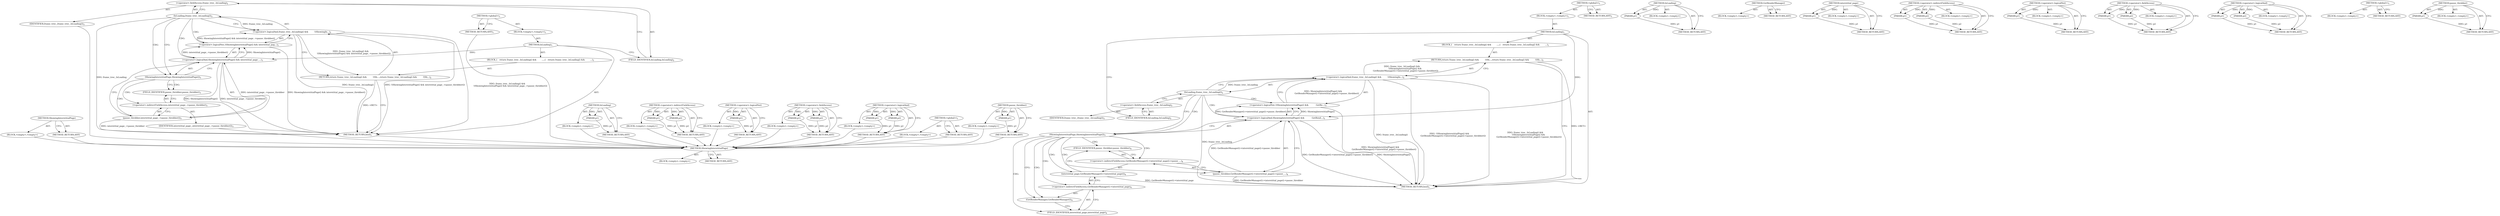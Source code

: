 digraph "pause_throbber" {
vulnerable_61 [label=<(METHOD,ShowingInterstitialPage)>];
vulnerable_62 [label=<(BLOCK,&lt;empty&gt;,&lt;empty&gt;)>];
vulnerable_63 [label=<(METHOD_RETURN,ANY)>];
vulnerable_6 [label=<(METHOD,&lt;global&gt;)<SUB>1</SUB>>];
vulnerable_7 [label=<(BLOCK,&lt;empty&gt;,&lt;empty&gt;)<SUB>1</SUB>>];
vulnerable_8 [label=<(METHOD,IsLoading)<SUB>1</SUB>>];
vulnerable_9 [label=<(BLOCK,{
   return frame_tree_.IsLoading() &amp;&amp;
        ...,{
   return frame_tree_.IsLoading() &amp;&amp;
        ...)<SUB>1</SUB>>];
vulnerable_10 [label=<(RETURN,return frame_tree_.IsLoading() &amp;&amp;
         !(Sh...,return frame_tree_.IsLoading() &amp;&amp;
         !(Sh...)<SUB>2</SUB>>];
vulnerable_11 [label=<(&lt;operator&gt;.logicalAnd,frame_tree_.IsLoading() &amp;&amp;
         !(ShowingIn...)<SUB>2</SUB>>];
vulnerable_12 [label=<(IsLoading,frame_tree_.IsLoading())<SUB>2</SUB>>];
vulnerable_13 [label=<(&lt;operator&gt;.fieldAccess,frame_tree_.IsLoading)<SUB>2</SUB>>];
vulnerable_14 [label=<(IDENTIFIER,frame_tree_,frame_tree_.IsLoading())<SUB>2</SUB>>];
vulnerable_15 [label=<(FIELD_IDENTIFIER,IsLoading,IsLoading)<SUB>2</SUB>>];
vulnerable_16 [label=<(&lt;operator&gt;.logicalNot,!(ShowingInterstitialPage() &amp;&amp;
           GetRe...)<SUB>3</SUB>>];
vulnerable_17 [label=<(&lt;operator&gt;.logicalAnd,ShowingInterstitialPage() &amp;&amp;
           GetRend...)<SUB>3</SUB>>];
vulnerable_18 [label=<(ShowingInterstitialPage,ShowingInterstitialPage())<SUB>3</SUB>>];
vulnerable_19 [label=<(pause_throbber,GetRenderManager()-&gt;interstitial_page()-&gt;pause_...)<SUB>4</SUB>>];
vulnerable_20 [label=<(&lt;operator&gt;.indirectFieldAccess,GetRenderManager()-&gt;interstitial_page()-&gt;pause_...)<SUB>4</SUB>>];
vulnerable_21 [label=<(interstitial_page,GetRenderManager()-&gt;interstitial_page())<SUB>4</SUB>>];
vulnerable_22 [label=<(&lt;operator&gt;.indirectFieldAccess,GetRenderManager()-&gt;interstitial_page)<SUB>4</SUB>>];
vulnerable_23 [label=<(GetRenderManager,GetRenderManager())<SUB>4</SUB>>];
vulnerable_24 [label=<(FIELD_IDENTIFIER,interstitial_page,interstitial_page)<SUB>4</SUB>>];
vulnerable_25 [label=<(FIELD_IDENTIFIER,pause_throbber,pause_throbber)<SUB>4</SUB>>];
vulnerable_26 [label=<(METHOD_RETURN,bool)<SUB>1</SUB>>];
vulnerable_28 [label=<(METHOD_RETURN,ANY)<SUB>1</SUB>>];
vulnerable_48 [label=<(METHOD,IsLoading)>];
vulnerable_49 [label=<(PARAM,p1)>];
vulnerable_50 [label=<(BLOCK,&lt;empty&gt;,&lt;empty&gt;)>];
vulnerable_51 [label=<(METHOD_RETURN,ANY)>];
vulnerable_77 [label=<(METHOD,GetRenderManager)>];
vulnerable_78 [label=<(BLOCK,&lt;empty&gt;,&lt;empty&gt;)>];
vulnerable_79 [label=<(METHOD_RETURN,ANY)>];
vulnerable_73 [label=<(METHOD,interstitial_page)>];
vulnerable_74 [label=<(PARAM,p1)>];
vulnerable_75 [label=<(BLOCK,&lt;empty&gt;,&lt;empty&gt;)>];
vulnerable_76 [label=<(METHOD_RETURN,ANY)>];
vulnerable_68 [label=<(METHOD,&lt;operator&gt;.indirectFieldAccess)>];
vulnerable_69 [label=<(PARAM,p1)>];
vulnerable_70 [label=<(PARAM,p2)>];
vulnerable_71 [label=<(BLOCK,&lt;empty&gt;,&lt;empty&gt;)>];
vulnerable_72 [label=<(METHOD_RETURN,ANY)>];
vulnerable_57 [label=<(METHOD,&lt;operator&gt;.logicalNot)>];
vulnerable_58 [label=<(PARAM,p1)>];
vulnerable_59 [label=<(BLOCK,&lt;empty&gt;,&lt;empty&gt;)>];
vulnerable_60 [label=<(METHOD_RETURN,ANY)>];
vulnerable_52 [label=<(METHOD,&lt;operator&gt;.fieldAccess)>];
vulnerable_53 [label=<(PARAM,p1)>];
vulnerable_54 [label=<(PARAM,p2)>];
vulnerable_55 [label=<(BLOCK,&lt;empty&gt;,&lt;empty&gt;)>];
vulnerable_56 [label=<(METHOD_RETURN,ANY)>];
vulnerable_43 [label=<(METHOD,&lt;operator&gt;.logicalAnd)>];
vulnerable_44 [label=<(PARAM,p1)>];
vulnerable_45 [label=<(PARAM,p2)>];
vulnerable_46 [label=<(BLOCK,&lt;empty&gt;,&lt;empty&gt;)>];
vulnerable_47 [label=<(METHOD_RETURN,ANY)>];
vulnerable_37 [label=<(METHOD,&lt;global&gt;)<SUB>1</SUB>>];
vulnerable_38 [label=<(BLOCK,&lt;empty&gt;,&lt;empty&gt;)>];
vulnerable_39 [label=<(METHOD_RETURN,ANY)>];
vulnerable_64 [label=<(METHOD,pause_throbber)>];
vulnerable_65 [label=<(PARAM,p1)>];
vulnerable_66 [label=<(BLOCK,&lt;empty&gt;,&lt;empty&gt;)>];
vulnerable_67 [label=<(METHOD_RETURN,ANY)>];
fixed_58 [label=<(METHOD,ShowingInterstitialPage)>];
fixed_59 [label=<(BLOCK,&lt;empty&gt;,&lt;empty&gt;)>];
fixed_60 [label=<(METHOD_RETURN,ANY)>];
fixed_6 [label=<(METHOD,&lt;global&gt;)<SUB>1</SUB>>];
fixed_7 [label=<(BLOCK,&lt;empty&gt;,&lt;empty&gt;)<SUB>1</SUB>>];
fixed_8 [label=<(METHOD,IsLoading)<SUB>1</SUB>>];
fixed_9 [label=<(BLOCK,{
   return frame_tree_.IsLoading() &amp;&amp;
        ...,{
   return frame_tree_.IsLoading() &amp;&amp;
        ...)<SUB>1</SUB>>];
fixed_10 [label=<(RETURN,return frame_tree_.IsLoading() &amp;&amp;
         !(Sh...,return frame_tree_.IsLoading() &amp;&amp;
         !(Sh...)<SUB>2</SUB>>];
fixed_11 [label=<(&lt;operator&gt;.logicalAnd,frame_tree_.IsLoading() &amp;&amp;
         !(ShowingIn...)<SUB>2</SUB>>];
fixed_12 [label=<(IsLoading,frame_tree_.IsLoading())<SUB>2</SUB>>];
fixed_13 [label=<(&lt;operator&gt;.fieldAccess,frame_tree_.IsLoading)<SUB>2</SUB>>];
fixed_14 [label=<(IDENTIFIER,frame_tree_,frame_tree_.IsLoading())<SUB>2</SUB>>];
fixed_15 [label=<(FIELD_IDENTIFIER,IsLoading,IsLoading)<SUB>2</SUB>>];
fixed_16 [label=<(&lt;operator&gt;.logicalNot,!(ShowingInterstitialPage() &amp;&amp; interstitial_pag...)<SUB>3</SUB>>];
fixed_17 [label=<(&lt;operator&gt;.logicalAnd,ShowingInterstitialPage() &amp;&amp; interstitial_page_...)<SUB>3</SUB>>];
fixed_18 [label=<(ShowingInterstitialPage,ShowingInterstitialPage())<SUB>3</SUB>>];
fixed_19 [label=<(pause_throbber,interstitial_page_-&gt;pause_throbber())<SUB>3</SUB>>];
fixed_20 [label=<(&lt;operator&gt;.indirectFieldAccess,interstitial_page_-&gt;pause_throbber)<SUB>3</SUB>>];
fixed_21 [label=<(IDENTIFIER,interstitial_page_,interstitial_page_-&gt;pause_throbber())<SUB>3</SUB>>];
fixed_22 [label=<(FIELD_IDENTIFIER,pause_throbber,pause_throbber)<SUB>3</SUB>>];
fixed_23 [label=<(METHOD_RETURN,bool)<SUB>1</SUB>>];
fixed_25 [label=<(METHOD_RETURN,ANY)<SUB>1</SUB>>];
fixed_45 [label=<(METHOD,IsLoading)>];
fixed_46 [label=<(PARAM,p1)>];
fixed_47 [label=<(BLOCK,&lt;empty&gt;,&lt;empty&gt;)>];
fixed_48 [label=<(METHOD_RETURN,ANY)>];
fixed_65 [label=<(METHOD,&lt;operator&gt;.indirectFieldAccess)>];
fixed_66 [label=<(PARAM,p1)>];
fixed_67 [label=<(PARAM,p2)>];
fixed_68 [label=<(BLOCK,&lt;empty&gt;,&lt;empty&gt;)>];
fixed_69 [label=<(METHOD_RETURN,ANY)>];
fixed_54 [label=<(METHOD,&lt;operator&gt;.logicalNot)>];
fixed_55 [label=<(PARAM,p1)>];
fixed_56 [label=<(BLOCK,&lt;empty&gt;,&lt;empty&gt;)>];
fixed_57 [label=<(METHOD_RETURN,ANY)>];
fixed_49 [label=<(METHOD,&lt;operator&gt;.fieldAccess)>];
fixed_50 [label=<(PARAM,p1)>];
fixed_51 [label=<(PARAM,p2)>];
fixed_52 [label=<(BLOCK,&lt;empty&gt;,&lt;empty&gt;)>];
fixed_53 [label=<(METHOD_RETURN,ANY)>];
fixed_40 [label=<(METHOD,&lt;operator&gt;.logicalAnd)>];
fixed_41 [label=<(PARAM,p1)>];
fixed_42 [label=<(PARAM,p2)>];
fixed_43 [label=<(BLOCK,&lt;empty&gt;,&lt;empty&gt;)>];
fixed_44 [label=<(METHOD_RETURN,ANY)>];
fixed_34 [label=<(METHOD,&lt;global&gt;)<SUB>1</SUB>>];
fixed_35 [label=<(BLOCK,&lt;empty&gt;,&lt;empty&gt;)>];
fixed_36 [label=<(METHOD_RETURN,ANY)>];
fixed_61 [label=<(METHOD,pause_throbber)>];
fixed_62 [label=<(PARAM,p1)>];
fixed_63 [label=<(BLOCK,&lt;empty&gt;,&lt;empty&gt;)>];
fixed_64 [label=<(METHOD_RETURN,ANY)>];
vulnerable_61 -> vulnerable_62  [key=0, label="AST: "];
vulnerable_61 -> vulnerable_63  [key=0, label="AST: "];
vulnerable_61 -> vulnerable_63  [key=1, label="CFG: "];
vulnerable_6 -> vulnerable_7  [key=0, label="AST: "];
vulnerable_6 -> vulnerable_28  [key=0, label="AST: "];
vulnerable_6 -> vulnerable_28  [key=1, label="CFG: "];
vulnerable_7 -> vulnerable_8  [key=0, label="AST: "];
vulnerable_8 -> vulnerable_9  [key=0, label="AST: "];
vulnerable_8 -> vulnerable_26  [key=0, label="AST: "];
vulnerable_8 -> vulnerable_15  [key=0, label="CFG: "];
vulnerable_8 -> vulnerable_17  [key=0, label="DDG: "];
vulnerable_9 -> vulnerable_10  [key=0, label="AST: "];
vulnerable_10 -> vulnerable_11  [key=0, label="AST: "];
vulnerable_10 -> vulnerable_26  [key=0, label="CFG: "];
vulnerable_10 -> vulnerable_26  [key=1, label="DDG: &lt;RET&gt;"];
vulnerable_11 -> vulnerable_12  [key=0, label="AST: "];
vulnerable_11 -> vulnerable_16  [key=0, label="AST: "];
vulnerable_11 -> vulnerable_10  [key=0, label="CFG: "];
vulnerable_11 -> vulnerable_10  [key=1, label="DDG: frame_tree_.IsLoading() &amp;&amp;
         !(ShowingInterstitialPage() &amp;&amp;
           GetRenderManager()-&gt;interstitial_page()-&gt;pause_throbber())"];
vulnerable_11 -> vulnerable_26  [key=0, label="DDG: frame_tree_.IsLoading()"];
vulnerable_11 -> vulnerable_26  [key=1, label="DDG: !(ShowingInterstitialPage() &amp;&amp;
           GetRenderManager()-&gt;interstitial_page()-&gt;pause_throbber())"];
vulnerable_11 -> vulnerable_26  [key=2, label="DDG: frame_tree_.IsLoading() &amp;&amp;
         !(ShowingInterstitialPage() &amp;&amp;
           GetRenderManager()-&gt;interstitial_page()-&gt;pause_throbber())"];
vulnerable_12 -> vulnerable_13  [key=0, label="AST: "];
vulnerable_12 -> vulnerable_18  [key=0, label="CFG: "];
vulnerable_12 -> vulnerable_18  [key=1, label="CDG: "];
vulnerable_12 -> vulnerable_11  [key=0, label="CFG: "];
vulnerable_12 -> vulnerable_11  [key=1, label="DDG: frame_tree_.IsLoading"];
vulnerable_12 -> vulnerable_26  [key=0, label="DDG: frame_tree_.IsLoading"];
vulnerable_12 -> vulnerable_16  [key=0, label="CDG: "];
vulnerable_12 -> vulnerable_17  [key=0, label="CDG: "];
vulnerable_13 -> vulnerable_14  [key=0, label="AST: "];
vulnerable_13 -> vulnerable_15  [key=0, label="AST: "];
vulnerable_13 -> vulnerable_12  [key=0, label="CFG: "];
vulnerable_15 -> vulnerable_13  [key=0, label="CFG: "];
vulnerable_16 -> vulnerable_17  [key=0, label="AST: "];
vulnerable_16 -> vulnerable_11  [key=0, label="CFG: "];
vulnerable_16 -> vulnerable_11  [key=1, label="DDG: ShowingInterstitialPage() &amp;&amp;
           GetRenderManager()-&gt;interstitial_page()-&gt;pause_throbber()"];
vulnerable_16 -> vulnerable_26  [key=0, label="DDG: ShowingInterstitialPage() &amp;&amp;
           GetRenderManager()-&gt;interstitial_page()-&gt;pause_throbber()"];
vulnerable_17 -> vulnerable_18  [key=0, label="AST: "];
vulnerable_17 -> vulnerable_19  [key=0, label="AST: "];
vulnerable_17 -> vulnerable_16  [key=0, label="CFG: "];
vulnerable_17 -> vulnerable_16  [key=1, label="DDG: ShowingInterstitialPage()"];
vulnerable_17 -> vulnerable_16  [key=2, label="DDG: GetRenderManager()-&gt;interstitial_page()-&gt;pause_throbber()"];
vulnerable_17 -> vulnerable_26  [key=0, label="DDG: ShowingInterstitialPage()"];
vulnerable_17 -> vulnerable_26  [key=1, label="DDG: GetRenderManager()-&gt;interstitial_page()-&gt;pause_throbber()"];
vulnerable_18 -> vulnerable_23  [key=0, label="CFG: "];
vulnerable_18 -> vulnerable_23  [key=1, label="CDG: "];
vulnerable_18 -> vulnerable_17  [key=0, label="CFG: "];
vulnerable_18 -> vulnerable_20  [key=0, label="CDG: "];
vulnerable_18 -> vulnerable_24  [key=0, label="CDG: "];
vulnerable_18 -> vulnerable_25  [key=0, label="CDG: "];
vulnerable_18 -> vulnerable_21  [key=0, label="CDG: "];
vulnerable_18 -> vulnerable_22  [key=0, label="CDG: "];
vulnerable_18 -> vulnerable_19  [key=0, label="CDG: "];
vulnerable_19 -> vulnerable_20  [key=0, label="AST: "];
vulnerable_19 -> vulnerable_17  [key=0, label="CFG: "];
vulnerable_19 -> vulnerable_17  [key=1, label="DDG: GetRenderManager()-&gt;interstitial_page()-&gt;pause_throbber"];
vulnerable_19 -> vulnerable_26  [key=0, label="DDG: GetRenderManager()-&gt;interstitial_page()-&gt;pause_throbber"];
vulnerable_20 -> vulnerable_21  [key=0, label="AST: "];
vulnerable_20 -> vulnerable_25  [key=0, label="AST: "];
vulnerable_20 -> vulnerable_19  [key=0, label="CFG: "];
vulnerable_21 -> vulnerable_22  [key=0, label="AST: "];
vulnerable_21 -> vulnerable_25  [key=0, label="CFG: "];
vulnerable_21 -> vulnerable_26  [key=0, label="DDG: GetRenderManager()-&gt;interstitial_page"];
vulnerable_22 -> vulnerable_23  [key=0, label="AST: "];
vulnerable_22 -> vulnerable_24  [key=0, label="AST: "];
vulnerable_22 -> vulnerable_21  [key=0, label="CFG: "];
vulnerable_23 -> vulnerable_24  [key=0, label="CFG: "];
vulnerable_24 -> vulnerable_22  [key=0, label="CFG: "];
vulnerable_25 -> vulnerable_20  [key=0, label="CFG: "];
vulnerable_48 -> vulnerable_49  [key=0, label="AST: "];
vulnerable_48 -> vulnerable_49  [key=1, label="DDG: "];
vulnerable_48 -> vulnerable_50  [key=0, label="AST: "];
vulnerable_48 -> vulnerable_51  [key=0, label="AST: "];
vulnerable_48 -> vulnerable_51  [key=1, label="CFG: "];
vulnerable_49 -> vulnerable_51  [key=0, label="DDG: p1"];
vulnerable_77 -> vulnerable_78  [key=0, label="AST: "];
vulnerable_77 -> vulnerable_79  [key=0, label="AST: "];
vulnerable_77 -> vulnerable_79  [key=1, label="CFG: "];
vulnerable_73 -> vulnerable_74  [key=0, label="AST: "];
vulnerable_73 -> vulnerable_74  [key=1, label="DDG: "];
vulnerable_73 -> vulnerable_75  [key=0, label="AST: "];
vulnerable_73 -> vulnerable_76  [key=0, label="AST: "];
vulnerable_73 -> vulnerable_76  [key=1, label="CFG: "];
vulnerable_74 -> vulnerable_76  [key=0, label="DDG: p1"];
vulnerable_68 -> vulnerable_69  [key=0, label="AST: "];
vulnerable_68 -> vulnerable_69  [key=1, label="DDG: "];
vulnerable_68 -> vulnerable_71  [key=0, label="AST: "];
vulnerable_68 -> vulnerable_70  [key=0, label="AST: "];
vulnerable_68 -> vulnerable_70  [key=1, label="DDG: "];
vulnerable_68 -> vulnerable_72  [key=0, label="AST: "];
vulnerable_68 -> vulnerable_72  [key=1, label="CFG: "];
vulnerable_69 -> vulnerable_72  [key=0, label="DDG: p1"];
vulnerable_70 -> vulnerable_72  [key=0, label="DDG: p2"];
vulnerable_57 -> vulnerable_58  [key=0, label="AST: "];
vulnerable_57 -> vulnerable_58  [key=1, label="DDG: "];
vulnerable_57 -> vulnerable_59  [key=0, label="AST: "];
vulnerable_57 -> vulnerable_60  [key=0, label="AST: "];
vulnerable_57 -> vulnerable_60  [key=1, label="CFG: "];
vulnerable_58 -> vulnerable_60  [key=0, label="DDG: p1"];
vulnerable_52 -> vulnerable_53  [key=0, label="AST: "];
vulnerable_52 -> vulnerable_53  [key=1, label="DDG: "];
vulnerable_52 -> vulnerable_55  [key=0, label="AST: "];
vulnerable_52 -> vulnerable_54  [key=0, label="AST: "];
vulnerable_52 -> vulnerable_54  [key=1, label="DDG: "];
vulnerable_52 -> vulnerable_56  [key=0, label="AST: "];
vulnerable_52 -> vulnerable_56  [key=1, label="CFG: "];
vulnerable_53 -> vulnerable_56  [key=0, label="DDG: p1"];
vulnerable_54 -> vulnerable_56  [key=0, label="DDG: p2"];
vulnerable_43 -> vulnerable_44  [key=0, label="AST: "];
vulnerable_43 -> vulnerable_44  [key=1, label="DDG: "];
vulnerable_43 -> vulnerable_46  [key=0, label="AST: "];
vulnerable_43 -> vulnerable_45  [key=0, label="AST: "];
vulnerable_43 -> vulnerable_45  [key=1, label="DDG: "];
vulnerable_43 -> vulnerable_47  [key=0, label="AST: "];
vulnerable_43 -> vulnerable_47  [key=1, label="CFG: "];
vulnerable_44 -> vulnerable_47  [key=0, label="DDG: p1"];
vulnerable_45 -> vulnerable_47  [key=0, label="DDG: p2"];
vulnerable_37 -> vulnerable_38  [key=0, label="AST: "];
vulnerable_37 -> vulnerable_39  [key=0, label="AST: "];
vulnerable_37 -> vulnerable_39  [key=1, label="CFG: "];
vulnerable_64 -> vulnerable_65  [key=0, label="AST: "];
vulnerable_64 -> vulnerable_65  [key=1, label="DDG: "];
vulnerable_64 -> vulnerable_66  [key=0, label="AST: "];
vulnerable_64 -> vulnerable_67  [key=0, label="AST: "];
vulnerable_64 -> vulnerable_67  [key=1, label="CFG: "];
vulnerable_65 -> vulnerable_67  [key=0, label="DDG: p1"];
fixed_58 -> fixed_59  [key=0, label="AST: "];
fixed_58 -> fixed_60  [key=0, label="AST: "];
fixed_58 -> fixed_60  [key=1, label="CFG: "];
fixed_59 -> vulnerable_61  [key=0];
fixed_60 -> vulnerable_61  [key=0];
fixed_6 -> fixed_7  [key=0, label="AST: "];
fixed_6 -> fixed_25  [key=0, label="AST: "];
fixed_6 -> fixed_25  [key=1, label="CFG: "];
fixed_7 -> fixed_8  [key=0, label="AST: "];
fixed_8 -> fixed_9  [key=0, label="AST: "];
fixed_8 -> fixed_23  [key=0, label="AST: "];
fixed_8 -> fixed_15  [key=0, label="CFG: "];
fixed_8 -> fixed_17  [key=0, label="DDG: "];
fixed_9 -> fixed_10  [key=0, label="AST: "];
fixed_10 -> fixed_11  [key=0, label="AST: "];
fixed_10 -> fixed_23  [key=0, label="CFG: "];
fixed_10 -> fixed_23  [key=1, label="DDG: &lt;RET&gt;"];
fixed_11 -> fixed_12  [key=0, label="AST: "];
fixed_11 -> fixed_16  [key=0, label="AST: "];
fixed_11 -> fixed_10  [key=0, label="CFG: "];
fixed_11 -> fixed_10  [key=1, label="DDG: frame_tree_.IsLoading() &amp;&amp;
         !(ShowingInterstitialPage() &amp;&amp; interstitial_page_-&gt;pause_throbber())"];
fixed_11 -> fixed_23  [key=0, label="DDG: frame_tree_.IsLoading()"];
fixed_11 -> fixed_23  [key=1, label="DDG: !(ShowingInterstitialPage() &amp;&amp; interstitial_page_-&gt;pause_throbber())"];
fixed_11 -> fixed_23  [key=2, label="DDG: frame_tree_.IsLoading() &amp;&amp;
         !(ShowingInterstitialPage() &amp;&amp; interstitial_page_-&gt;pause_throbber())"];
fixed_12 -> fixed_13  [key=0, label="AST: "];
fixed_12 -> fixed_18  [key=0, label="CFG: "];
fixed_12 -> fixed_18  [key=1, label="CDG: "];
fixed_12 -> fixed_11  [key=0, label="CFG: "];
fixed_12 -> fixed_11  [key=1, label="DDG: frame_tree_.IsLoading"];
fixed_12 -> fixed_23  [key=0, label="DDG: frame_tree_.IsLoading"];
fixed_12 -> fixed_16  [key=0, label="CDG: "];
fixed_12 -> fixed_17  [key=0, label="CDG: "];
fixed_13 -> fixed_14  [key=0, label="AST: "];
fixed_13 -> fixed_15  [key=0, label="AST: "];
fixed_13 -> fixed_12  [key=0, label="CFG: "];
fixed_14 -> vulnerable_61  [key=0];
fixed_15 -> fixed_13  [key=0, label="CFG: "];
fixed_16 -> fixed_17  [key=0, label="AST: "];
fixed_16 -> fixed_11  [key=0, label="CFG: "];
fixed_16 -> fixed_11  [key=1, label="DDG: ShowingInterstitialPage() &amp;&amp; interstitial_page_-&gt;pause_throbber()"];
fixed_16 -> fixed_23  [key=0, label="DDG: ShowingInterstitialPage() &amp;&amp; interstitial_page_-&gt;pause_throbber()"];
fixed_17 -> fixed_18  [key=0, label="AST: "];
fixed_17 -> fixed_19  [key=0, label="AST: "];
fixed_17 -> fixed_16  [key=0, label="CFG: "];
fixed_17 -> fixed_16  [key=1, label="DDG: ShowingInterstitialPage()"];
fixed_17 -> fixed_16  [key=2, label="DDG: interstitial_page_-&gt;pause_throbber()"];
fixed_17 -> fixed_23  [key=0, label="DDG: ShowingInterstitialPage()"];
fixed_17 -> fixed_23  [key=1, label="DDG: interstitial_page_-&gt;pause_throbber()"];
fixed_18 -> fixed_17  [key=0, label="CFG: "];
fixed_18 -> fixed_22  [key=0, label="CFG: "];
fixed_18 -> fixed_22  [key=1, label="CDG: "];
fixed_18 -> fixed_20  [key=0, label="CDG: "];
fixed_18 -> fixed_19  [key=0, label="CDG: "];
fixed_19 -> fixed_20  [key=0, label="AST: "];
fixed_19 -> fixed_17  [key=0, label="CFG: "];
fixed_19 -> fixed_17  [key=1, label="DDG: interstitial_page_-&gt;pause_throbber"];
fixed_19 -> fixed_23  [key=0, label="DDG: interstitial_page_-&gt;pause_throbber"];
fixed_20 -> fixed_21  [key=0, label="AST: "];
fixed_20 -> fixed_22  [key=0, label="AST: "];
fixed_20 -> fixed_19  [key=0, label="CFG: "];
fixed_21 -> vulnerable_61  [key=0];
fixed_22 -> fixed_20  [key=0, label="CFG: "];
fixed_23 -> vulnerable_61  [key=0];
fixed_25 -> vulnerable_61  [key=0];
fixed_45 -> fixed_46  [key=0, label="AST: "];
fixed_45 -> fixed_46  [key=1, label="DDG: "];
fixed_45 -> fixed_47  [key=0, label="AST: "];
fixed_45 -> fixed_48  [key=0, label="AST: "];
fixed_45 -> fixed_48  [key=1, label="CFG: "];
fixed_46 -> fixed_48  [key=0, label="DDG: p1"];
fixed_47 -> vulnerable_61  [key=0];
fixed_48 -> vulnerable_61  [key=0];
fixed_65 -> fixed_66  [key=0, label="AST: "];
fixed_65 -> fixed_66  [key=1, label="DDG: "];
fixed_65 -> fixed_68  [key=0, label="AST: "];
fixed_65 -> fixed_67  [key=0, label="AST: "];
fixed_65 -> fixed_67  [key=1, label="DDG: "];
fixed_65 -> fixed_69  [key=0, label="AST: "];
fixed_65 -> fixed_69  [key=1, label="CFG: "];
fixed_66 -> fixed_69  [key=0, label="DDG: p1"];
fixed_67 -> fixed_69  [key=0, label="DDG: p2"];
fixed_68 -> vulnerable_61  [key=0];
fixed_69 -> vulnerable_61  [key=0];
fixed_54 -> fixed_55  [key=0, label="AST: "];
fixed_54 -> fixed_55  [key=1, label="DDG: "];
fixed_54 -> fixed_56  [key=0, label="AST: "];
fixed_54 -> fixed_57  [key=0, label="AST: "];
fixed_54 -> fixed_57  [key=1, label="CFG: "];
fixed_55 -> fixed_57  [key=0, label="DDG: p1"];
fixed_56 -> vulnerable_61  [key=0];
fixed_57 -> vulnerable_61  [key=0];
fixed_49 -> fixed_50  [key=0, label="AST: "];
fixed_49 -> fixed_50  [key=1, label="DDG: "];
fixed_49 -> fixed_52  [key=0, label="AST: "];
fixed_49 -> fixed_51  [key=0, label="AST: "];
fixed_49 -> fixed_51  [key=1, label="DDG: "];
fixed_49 -> fixed_53  [key=0, label="AST: "];
fixed_49 -> fixed_53  [key=1, label="CFG: "];
fixed_50 -> fixed_53  [key=0, label="DDG: p1"];
fixed_51 -> fixed_53  [key=0, label="DDG: p2"];
fixed_52 -> vulnerable_61  [key=0];
fixed_53 -> vulnerable_61  [key=0];
fixed_40 -> fixed_41  [key=0, label="AST: "];
fixed_40 -> fixed_41  [key=1, label="DDG: "];
fixed_40 -> fixed_43  [key=0, label="AST: "];
fixed_40 -> fixed_42  [key=0, label="AST: "];
fixed_40 -> fixed_42  [key=1, label="DDG: "];
fixed_40 -> fixed_44  [key=0, label="AST: "];
fixed_40 -> fixed_44  [key=1, label="CFG: "];
fixed_41 -> fixed_44  [key=0, label="DDG: p1"];
fixed_42 -> fixed_44  [key=0, label="DDG: p2"];
fixed_43 -> vulnerable_61  [key=0];
fixed_44 -> vulnerable_61  [key=0];
fixed_34 -> fixed_35  [key=0, label="AST: "];
fixed_34 -> fixed_36  [key=0, label="AST: "];
fixed_34 -> fixed_36  [key=1, label="CFG: "];
fixed_35 -> vulnerable_61  [key=0];
fixed_36 -> vulnerable_61  [key=0];
fixed_61 -> fixed_62  [key=0, label="AST: "];
fixed_61 -> fixed_62  [key=1, label="DDG: "];
fixed_61 -> fixed_63  [key=0, label="AST: "];
fixed_61 -> fixed_64  [key=0, label="AST: "];
fixed_61 -> fixed_64  [key=1, label="CFG: "];
fixed_62 -> fixed_64  [key=0, label="DDG: p1"];
fixed_63 -> vulnerable_61  [key=0];
fixed_64 -> vulnerable_61  [key=0];
}
